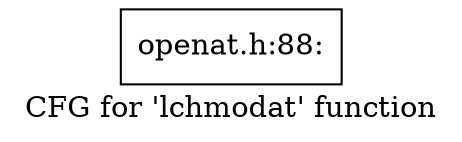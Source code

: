 digraph "CFG for 'lchmodat' function" {
	label="CFG for 'lchmodat' function";

	Node0xcffd6f0 [shape=record,label="{openat.h:88:}"];
}
